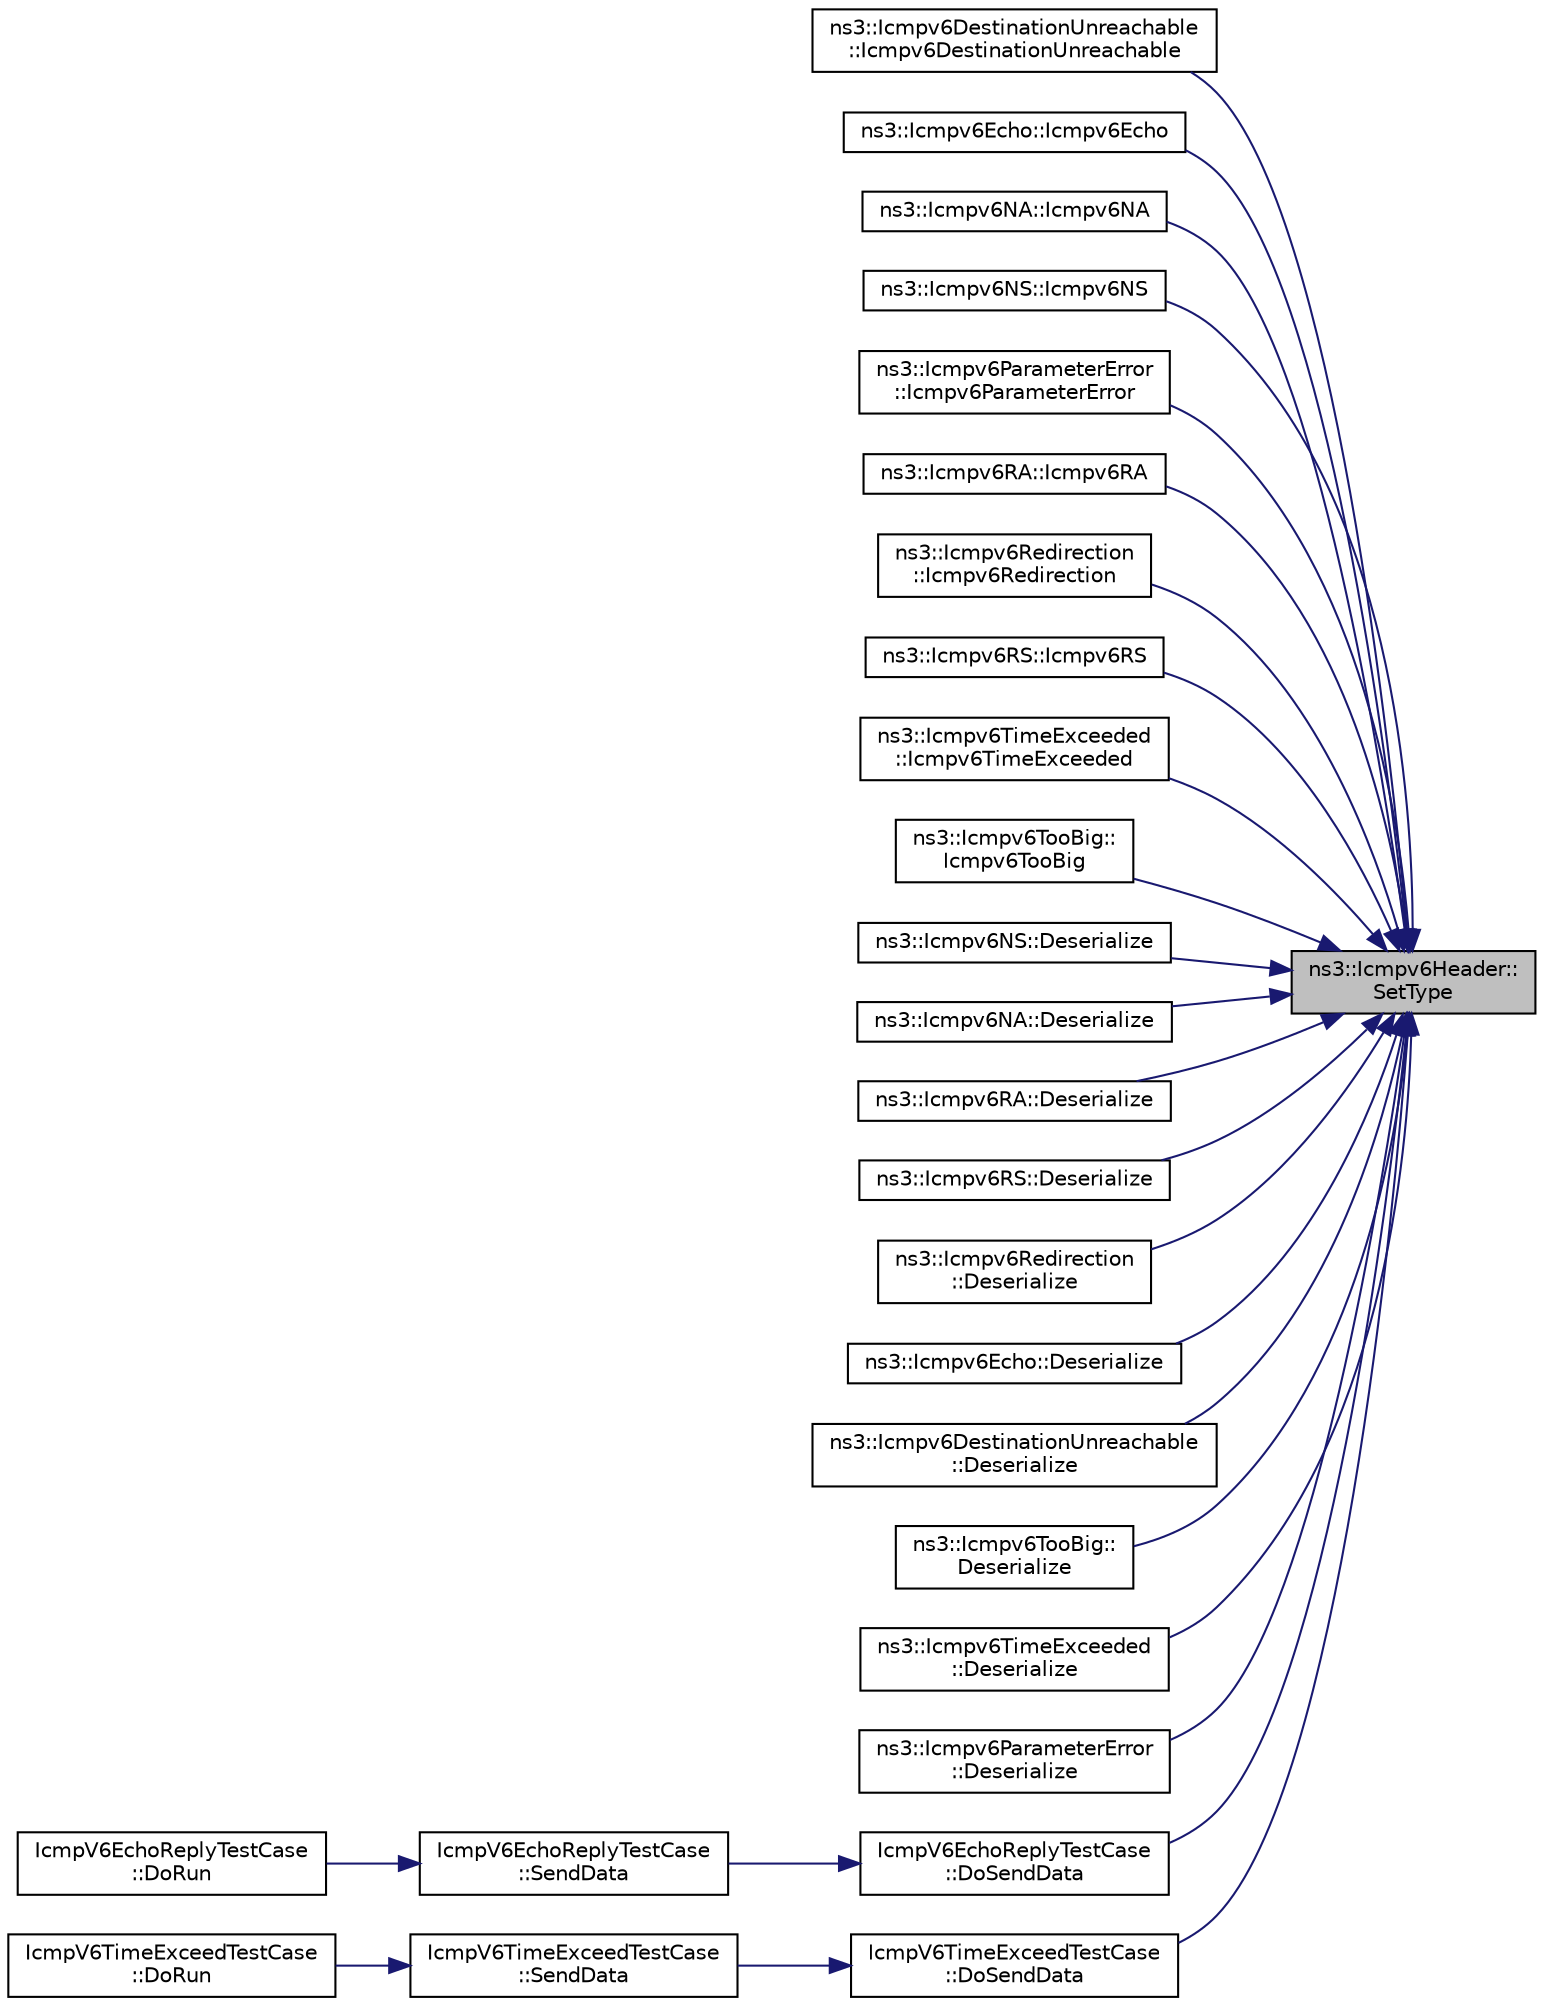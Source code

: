 digraph "ns3::Icmpv6Header::SetType"
{
 // LATEX_PDF_SIZE
  edge [fontname="Helvetica",fontsize="10",labelfontname="Helvetica",labelfontsize="10"];
  node [fontname="Helvetica",fontsize="10",shape=record];
  rankdir="RL";
  Node1 [label="ns3::Icmpv6Header::\lSetType",height=0.2,width=0.4,color="black", fillcolor="grey75", style="filled", fontcolor="black",tooltip="Set the type."];
  Node1 -> Node2 [dir="back",color="midnightblue",fontsize="10",style="solid",fontname="Helvetica"];
  Node2 [label="ns3::Icmpv6DestinationUnreachable\l::Icmpv6DestinationUnreachable",height=0.2,width=0.4,color="black", fillcolor="white", style="filled",URL="$classns3_1_1_icmpv6_destination_unreachable.html#a59ad98e08bf1349a60a2affd1747f915",tooltip="Constructor."];
  Node1 -> Node3 [dir="back",color="midnightblue",fontsize="10",style="solid",fontname="Helvetica"];
  Node3 [label="ns3::Icmpv6Echo::Icmpv6Echo",height=0.2,width=0.4,color="black", fillcolor="white", style="filled",URL="$classns3_1_1_icmpv6_echo.html#a29b1869fae687ceae8f4af7499b96ba6",tooltip="Default constructor."];
  Node1 -> Node4 [dir="back",color="midnightblue",fontsize="10",style="solid",fontname="Helvetica"];
  Node4 [label="ns3::Icmpv6NA::Icmpv6NA",height=0.2,width=0.4,color="black", fillcolor="white", style="filled",URL="$classns3_1_1_icmpv6_n_a.html#ab03440551d8eee4060b6d1a9ad9c0456",tooltip="Constructor."];
  Node1 -> Node5 [dir="back",color="midnightblue",fontsize="10",style="solid",fontname="Helvetica"];
  Node5 [label="ns3::Icmpv6NS::Icmpv6NS",height=0.2,width=0.4,color="black", fillcolor="white", style="filled",URL="$classns3_1_1_icmpv6_n_s.html#ad8db191a5128ac6f7e9e270086bc1583",tooltip="Constructor."];
  Node1 -> Node6 [dir="back",color="midnightblue",fontsize="10",style="solid",fontname="Helvetica"];
  Node6 [label="ns3::Icmpv6ParameterError\l::Icmpv6ParameterError",height=0.2,width=0.4,color="black", fillcolor="white", style="filled",URL="$classns3_1_1_icmpv6_parameter_error.html#acbcfb8ebf705eacc9cbd42bb52dd5c7b",tooltip="Constructor."];
  Node1 -> Node7 [dir="back",color="midnightblue",fontsize="10",style="solid",fontname="Helvetica"];
  Node7 [label="ns3::Icmpv6RA::Icmpv6RA",height=0.2,width=0.4,color="black", fillcolor="white", style="filled",URL="$classns3_1_1_icmpv6_r_a.html#a04b8993864c2c8d43497117d13cfff58",tooltip="Constructor."];
  Node1 -> Node8 [dir="back",color="midnightblue",fontsize="10",style="solid",fontname="Helvetica"];
  Node8 [label="ns3::Icmpv6Redirection\l::Icmpv6Redirection",height=0.2,width=0.4,color="black", fillcolor="white", style="filled",URL="$classns3_1_1_icmpv6_redirection.html#a6eace6bcc5baaaa530ad738751d29d6c",tooltip="Constructor."];
  Node1 -> Node9 [dir="back",color="midnightblue",fontsize="10",style="solid",fontname="Helvetica"];
  Node9 [label="ns3::Icmpv6RS::Icmpv6RS",height=0.2,width=0.4,color="black", fillcolor="white", style="filled",URL="$classns3_1_1_icmpv6_r_s.html#afd75e638a4528a6e53112b063f746f3c",tooltip="Constructor."];
  Node1 -> Node10 [dir="back",color="midnightblue",fontsize="10",style="solid",fontname="Helvetica"];
  Node10 [label="ns3::Icmpv6TimeExceeded\l::Icmpv6TimeExceeded",height=0.2,width=0.4,color="black", fillcolor="white", style="filled",URL="$classns3_1_1_icmpv6_time_exceeded.html#a71b4931147c66a34c4c77c2aeb43fa8c",tooltip="Constructor."];
  Node1 -> Node11 [dir="back",color="midnightblue",fontsize="10",style="solid",fontname="Helvetica"];
  Node11 [label="ns3::Icmpv6TooBig::\lIcmpv6TooBig",height=0.2,width=0.4,color="black", fillcolor="white", style="filled",URL="$classns3_1_1_icmpv6_too_big.html#a583767b7957d51b262b872db4de55543",tooltip="Constructor."];
  Node1 -> Node12 [dir="back",color="midnightblue",fontsize="10",style="solid",fontname="Helvetica"];
  Node12 [label="ns3::Icmpv6NS::Deserialize",height=0.2,width=0.4,color="black", fillcolor="white", style="filled",URL="$classns3_1_1_icmpv6_n_s.html#aa2fa4464ead95a030997d55f1f023dc0",tooltip="Deserialize the packet."];
  Node1 -> Node13 [dir="back",color="midnightblue",fontsize="10",style="solid",fontname="Helvetica"];
  Node13 [label="ns3::Icmpv6NA::Deserialize",height=0.2,width=0.4,color="black", fillcolor="white", style="filled",URL="$classns3_1_1_icmpv6_n_a.html#ade6ada5c42f4342a466139d75699718b",tooltip="Deserialize the packet."];
  Node1 -> Node14 [dir="back",color="midnightblue",fontsize="10",style="solid",fontname="Helvetica"];
  Node14 [label="ns3::Icmpv6RA::Deserialize",height=0.2,width=0.4,color="black", fillcolor="white", style="filled",URL="$classns3_1_1_icmpv6_r_a.html#a91908412f051db52bd63b7a0d01c1117",tooltip="Deserialize the packet."];
  Node1 -> Node15 [dir="back",color="midnightblue",fontsize="10",style="solid",fontname="Helvetica"];
  Node15 [label="ns3::Icmpv6RS::Deserialize",height=0.2,width=0.4,color="black", fillcolor="white", style="filled",URL="$classns3_1_1_icmpv6_r_s.html#a9b7bf06890d0aa82bc87bf70cf6181dd",tooltip="Deserialize the packet."];
  Node1 -> Node16 [dir="back",color="midnightblue",fontsize="10",style="solid",fontname="Helvetica"];
  Node16 [label="ns3::Icmpv6Redirection\l::Deserialize",height=0.2,width=0.4,color="black", fillcolor="white", style="filled",URL="$classns3_1_1_icmpv6_redirection.html#abcfbc9f63e544250bb40c302c0537788",tooltip="Deserialize the packet."];
  Node1 -> Node17 [dir="back",color="midnightblue",fontsize="10",style="solid",fontname="Helvetica"];
  Node17 [label="ns3::Icmpv6Echo::Deserialize",height=0.2,width=0.4,color="black", fillcolor="white", style="filled",URL="$classns3_1_1_icmpv6_echo.html#ad3ce875667e23c4b406860d6d95c3385",tooltip="Deserialize the packet."];
  Node1 -> Node18 [dir="back",color="midnightblue",fontsize="10",style="solid",fontname="Helvetica"];
  Node18 [label="ns3::Icmpv6DestinationUnreachable\l::Deserialize",height=0.2,width=0.4,color="black", fillcolor="white", style="filled",URL="$classns3_1_1_icmpv6_destination_unreachable.html#aab4cce60f9e44ae3bdca60d7157c1cd1",tooltip="Deserialize the packet."];
  Node1 -> Node19 [dir="back",color="midnightblue",fontsize="10",style="solid",fontname="Helvetica"];
  Node19 [label="ns3::Icmpv6TooBig::\lDeserialize",height=0.2,width=0.4,color="black", fillcolor="white", style="filled",URL="$classns3_1_1_icmpv6_too_big.html#a2d0f077afd744d980a93fee1b5df93a4",tooltip="Deserialize the packet."];
  Node1 -> Node20 [dir="back",color="midnightblue",fontsize="10",style="solid",fontname="Helvetica"];
  Node20 [label="ns3::Icmpv6TimeExceeded\l::Deserialize",height=0.2,width=0.4,color="black", fillcolor="white", style="filled",URL="$classns3_1_1_icmpv6_time_exceeded.html#aaa984e51f29224f2bddd776dae8154cf",tooltip="Deserialize the packet."];
  Node1 -> Node21 [dir="back",color="midnightblue",fontsize="10",style="solid",fontname="Helvetica"];
  Node21 [label="ns3::Icmpv6ParameterError\l::Deserialize",height=0.2,width=0.4,color="black", fillcolor="white", style="filled",URL="$classns3_1_1_icmpv6_parameter_error.html#a9adc32f79c63175a9dde08e017746794",tooltip="Deserialize the packet."];
  Node1 -> Node22 [dir="back",color="midnightblue",fontsize="10",style="solid",fontname="Helvetica"];
  Node22 [label="IcmpV6EchoReplyTestCase\l::DoSendData",height=0.2,width=0.4,color="black", fillcolor="white", style="filled",URL="$class_icmp_v6_echo_reply_test_case.html#ae0ddf9b4b7023b397aad7864f3f7da60",tooltip=" "];
  Node22 -> Node23 [dir="back",color="midnightblue",fontsize="10",style="solid",fontname="Helvetica"];
  Node23 [label="IcmpV6EchoReplyTestCase\l::SendData",height=0.2,width=0.4,color="black", fillcolor="white", style="filled",URL="$class_icmp_v6_echo_reply_test_case.html#a8f8f565874c91bdff4b4b47168bfc755",tooltip=" "];
  Node23 -> Node24 [dir="back",color="midnightblue",fontsize="10",style="solid",fontname="Helvetica"];
  Node24 [label="IcmpV6EchoReplyTestCase\l::DoRun",height=0.2,width=0.4,color="black", fillcolor="white", style="filled",URL="$class_icmp_v6_echo_reply_test_case.html#aeb51729abf2617c2adf993a518e79282",tooltip="Implementation to actually run this TestCase."];
  Node1 -> Node25 [dir="back",color="midnightblue",fontsize="10",style="solid",fontname="Helvetica"];
  Node25 [label="IcmpV6TimeExceedTestCase\l::DoSendData",height=0.2,width=0.4,color="black", fillcolor="white", style="filled",URL="$class_icmp_v6_time_exceed_test_case.html#a80dfd40ea65e917f4dc418c71af09891",tooltip=" "];
  Node25 -> Node26 [dir="back",color="midnightblue",fontsize="10",style="solid",fontname="Helvetica"];
  Node26 [label="IcmpV6TimeExceedTestCase\l::SendData",height=0.2,width=0.4,color="black", fillcolor="white", style="filled",URL="$class_icmp_v6_time_exceed_test_case.html#aef4ebaac3f35e915936b39c2577e4b2e",tooltip=" "];
  Node26 -> Node27 [dir="back",color="midnightblue",fontsize="10",style="solid",fontname="Helvetica"];
  Node27 [label="IcmpV6TimeExceedTestCase\l::DoRun",height=0.2,width=0.4,color="black", fillcolor="white", style="filled",URL="$class_icmp_v6_time_exceed_test_case.html#a7cb4438c0f47bda7a32fa85001f869dd",tooltip="Implementation to actually run this TestCase."];
}
